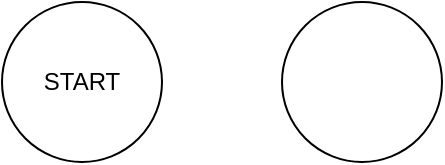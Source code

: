 <mxfile version="17.4.0" type="github"><diagram id="r1S2IiL8gjo6qYx_Xs9-" name="Page-1"><mxGraphModel dx="853" dy="606" grid="1" gridSize="10" guides="1" tooltips="1" connect="1" arrows="1" fold="1" page="1" pageScale="1" pageWidth="850" pageHeight="1100" math="0" shadow="0"><root><mxCell id="0"/><mxCell id="1" parent="0"/><mxCell id="onMSjOo8Ae91YiJitjvb-1" value="START" style="ellipse;whiteSpace=wrap;html=1;aspect=fixed;" vertex="1" parent="1"><mxGeometry x="160" y="170" width="80" height="80" as="geometry"/></mxCell><mxCell id="onMSjOo8Ae91YiJitjvb-2" value="" style="ellipse;whiteSpace=wrap;html=1;aspect=fixed;" vertex="1" parent="1"><mxGeometry x="300" y="170" width="80" height="80" as="geometry"/></mxCell></root></mxGraphModel></diagram></mxfile>